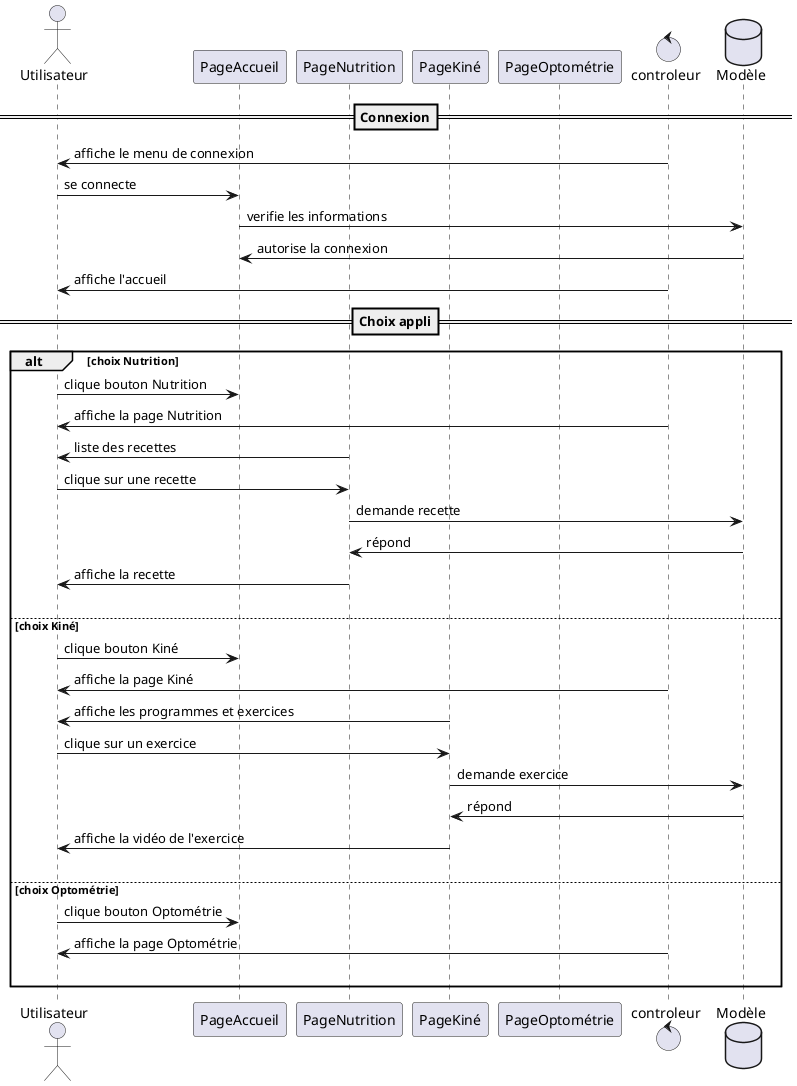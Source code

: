 @startuml séquence

actor       Utilisateur as user
participant PageAccueil as pAcc
participant PageNutrition as pNut
participant PageKiné as pKin
participant PageOptométrie as pOpt
control controleur as cont
database    Modèle    as db

==Connexion==

cont -> user : affiche le menu de connexion
user -> pAcc : se connecte
pAcc -> db : verifie les informations
db -> pAcc : autorise la connexion
cont -> user : affiche l'accueil

==Choix appli==

alt choix Nutrition

    user -> pAcc : clique bouton Nutrition
    cont -> user : affiche la page Nutrition
    pNut -> user : liste des recettes
    user -> pNut : clique sur une recette
    pNut -> db : demande recette
    db -> pNut : répond
    pNut -> user : affiche la recette
    |||

else choix Kiné

    user -> pAcc : clique bouton Kiné
    cont -> user : affiche la page Kiné
    pKin -> user : affiche les programmes et exercices
    user -> pKin : clique sur un exercice
    pKin -> db : demande exercice
    db -> pKin : répond
    pKin -> user : affiche la vidéo de l'exercice
    |||

else choix Optométrie

    user -> pAcc : clique bouton Optométrie
    cont -> user : affiche la page Optométrie
    |||

end

@enduml